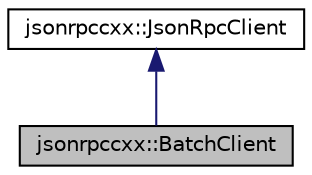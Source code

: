 digraph "jsonrpccxx::BatchClient"
{
  edge [fontname="Helvetica",fontsize="10",labelfontname="Helvetica",labelfontsize="10"];
  node [fontname="Helvetica",fontsize="10",shape=record];
  Node0 [label="jsonrpccxx::BatchClient",height=0.2,width=0.4,color="black", fillcolor="grey75", style="filled", fontcolor="black"];
  Node1 -> Node0 [dir="back",color="midnightblue",fontsize="10",style="solid",fontname="Helvetica"];
  Node1 [label="jsonrpccxx::JsonRpcClient",height=0.2,width=0.4,color="black", fillcolor="white", style="filled",URL="$classjsonrpccxx_1_1JsonRpcClient.html"];
}
